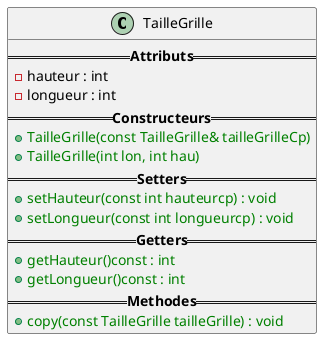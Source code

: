 @startuml
class TailleGrille{
    ==<b>Attributs</b>==
        -hauteur : int
        -longueur : int
    ==<b>Constructeurs</b>==
        +<color:green>TailleGrille(const TailleGrille& tailleGrilleCp)</color>
        +<color:green>TailleGrille(int lon, int hau)</color>
    ==<b>Setters</b>==
        +<color:green>setHauteur(const int hauteurcp) : void</color>
        +<color:green>setLongueur(const int longueurcp) : void</color>
    ==<b>Getters</b>==
        +<color:green>getHauteur()const : int</color>
        +<color:green>getLongueur()const : int</color>
    ==<b>Methodes</b>==
        +<color:green>copy(const TailleGrille tailleGrille) : void</color>
}
@enduml
'aa670b2b7090ad17825a1d0169ba0eb3  src/TailleGrille.hpp
'10b878b33378ace221a9bede3a33b629  src/TailleGrille.cpp
